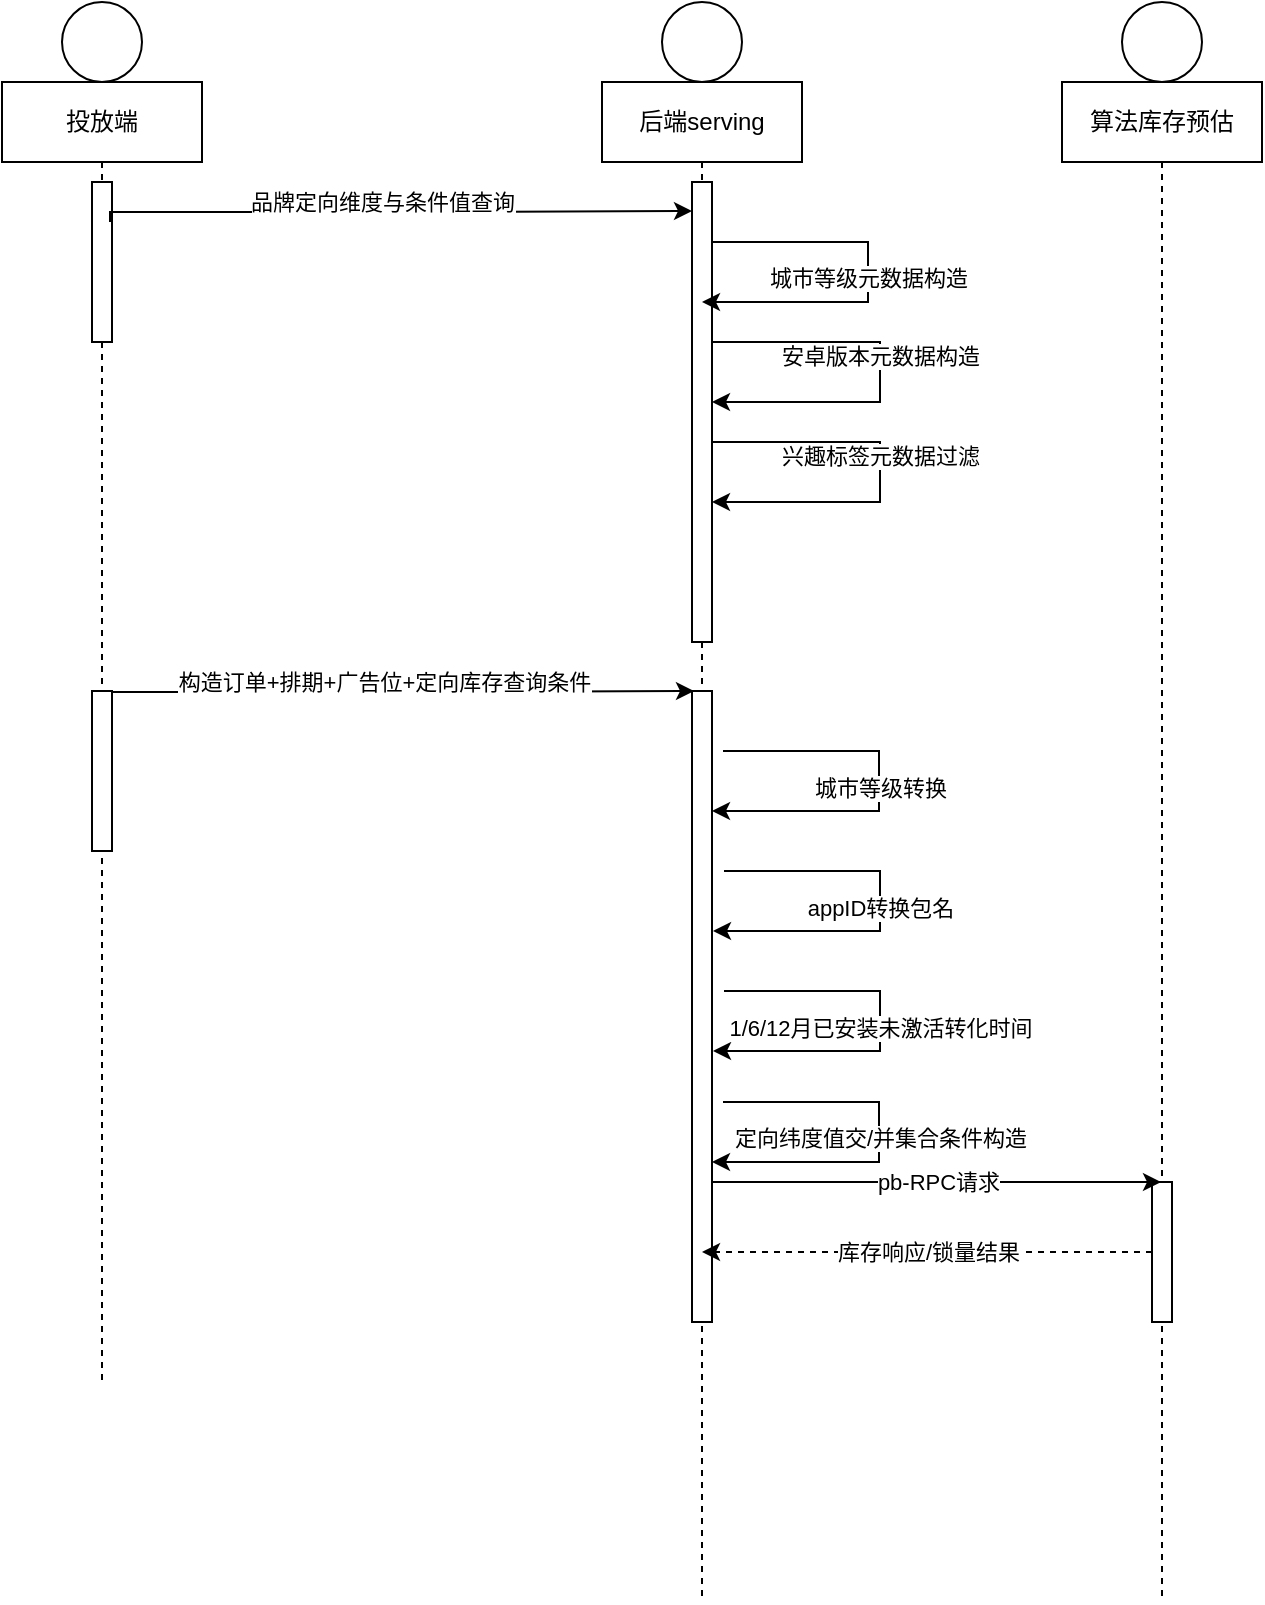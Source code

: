 <mxfile version="14.7.6" type="github"><diagram id="4WeLWoLbl9c9doZnRNi1" name="Page-1"><mxGraphModel dx="1422" dy="762" grid="1" gridSize="10" guides="1" tooltips="1" connect="1" arrows="1" fold="1" page="1" pageScale="1" pageWidth="1100" pageHeight="850" math="0" shadow="0"><root><mxCell id="0"/><mxCell id="1" parent="0"/><mxCell id="g26gJI3OPP5dfYRT891p-5" value="" style="shape=umlLifeline;participant=umlEntity;perimeter=lifelinePerimeter;whiteSpace=wrap;html=1;container=1;collapsible=0;recursiveResize=0;verticalAlign=top;spacingTop=36;outlineConnect=0;" parent="1" vertex="1"><mxGeometry x="380" y="20" width="40" height="40" as="geometry"/></mxCell><mxCell id="g26gJI3OPP5dfYRT891p-6" value="后端serving" style="shape=umlLifeline;perimeter=lifelinePerimeter;whiteSpace=wrap;html=1;container=1;collapsible=0;recursiveResize=0;outlineConnect=0;" parent="1" vertex="1"><mxGeometry x="350" y="60" width="100" height="760" as="geometry"/></mxCell><mxCell id="g26gJI3OPP5dfYRT891p-7" value="" style="html=1;points=[];perimeter=orthogonalPerimeter;" parent="g26gJI3OPP5dfYRT891p-6" vertex="1"><mxGeometry x="45" y="50" width="10" height="230" as="geometry"/></mxCell><mxCell id="g26gJI3OPP5dfYRT891p-35" value="城市等级元数据构造" style="edgeStyle=orthogonalEdgeStyle;rounded=0;orthogonalLoop=1;jettySize=auto;html=1;" parent="g26gJI3OPP5dfYRT891p-6" source="g26gJI3OPP5dfYRT891p-7" target="g26gJI3OPP5dfYRT891p-6" edge="1"><mxGeometry relative="1" as="geometry"><mxPoint x="210" y="270" as="targetPoint"/><Array as="points"><mxPoint x="133" y="80"/><mxPoint x="133" y="110"/></Array></mxGeometry></mxCell><mxCell id="g26gJI3OPP5dfYRT891p-8" value="" style="shape=umlLifeline;participant=umlEntity;perimeter=lifelinePerimeter;whiteSpace=wrap;html=1;container=1;collapsible=0;recursiveResize=0;verticalAlign=top;spacingTop=36;outlineConnect=0;" parent="1" vertex="1"><mxGeometry x="80" y="20" width="40" height="40" as="geometry"/></mxCell><mxCell id="g26gJI3OPP5dfYRT891p-9" value="投放端" style="shape=umlLifeline;perimeter=lifelinePerimeter;whiteSpace=wrap;html=1;container=1;collapsible=0;recursiveResize=0;outlineConnect=0;" parent="1" vertex="1"><mxGeometry x="50" y="60" width="100" height="650" as="geometry"/></mxCell><mxCell id="g26gJI3OPP5dfYRT891p-10" value="" style="html=1;points=[];perimeter=orthogonalPerimeter;" parent="g26gJI3OPP5dfYRT891p-9" vertex="1"><mxGeometry x="45" y="50" width="10" height="80" as="geometry"/></mxCell><mxCell id="g26gJI3OPP5dfYRT891p-11" style="edgeStyle=orthogonalEdgeStyle;rounded=0;orthogonalLoop=1;jettySize=auto;html=1;entryX=0.1;entryY=0.05;entryDx=0;entryDy=0;entryPerimeter=0;" parent="1" edge="1"><mxGeometry relative="1" as="geometry"><Array as="points"><mxPoint x="104" y="125"/><mxPoint x="269" y="125"/></Array><mxPoint x="104" y="130" as="sourcePoint"/><mxPoint x="395" y="124.5" as="targetPoint"/></mxGeometry></mxCell><mxCell id="g26gJI3OPP5dfYRT891p-12" value="品牌定向维度与条件值查询" style="edgeLabel;html=1;align=center;verticalAlign=middle;resizable=0;points=[];" parent="g26gJI3OPP5dfYRT891p-11" vertex="1" connectable="0"><mxGeometry x="-0.422" y="-1" relative="1" as="geometry"><mxPoint x="55" y="-6" as="offset"/></mxGeometry></mxCell><mxCell id="g26gJI3OPP5dfYRT891p-20" value="" style="shape=umlLifeline;participant=umlEntity;perimeter=lifelinePerimeter;whiteSpace=wrap;html=1;container=1;collapsible=0;recursiveResize=0;verticalAlign=top;spacingTop=36;outlineConnect=0;" parent="1" vertex="1"><mxGeometry x="610" y="20" width="40" height="40" as="geometry"/></mxCell><mxCell id="g26gJI3OPP5dfYRT891p-21" value="算法库存预估" style="shape=umlLifeline;perimeter=lifelinePerimeter;whiteSpace=wrap;html=1;container=1;collapsible=0;recursiveResize=0;outlineConnect=0;" parent="1" vertex="1"><mxGeometry x="580" y="60" width="100" height="760" as="geometry"/></mxCell><mxCell id="g26gJI3OPP5dfYRT891p-22" value="" style="html=1;points=[];perimeter=orthogonalPerimeter;" parent="g26gJI3OPP5dfYRT891p-21" vertex="1"><mxGeometry x="45" y="550" width="10" height="70" as="geometry"/></mxCell><mxCell id="g26gJI3OPP5dfYRT891p-54" value="pb-RPC请求" style="edgeStyle=orthogonalEdgeStyle;rounded=0;orthogonalLoop=1;jettySize=auto;html=1;" parent="1" source="g26gJI3OPP5dfYRT891p-40" target="g26gJI3OPP5dfYRT891p-21" edge="1"><mxGeometry relative="1" as="geometry"><Array as="points"><mxPoint x="450" y="610"/><mxPoint x="450" y="610"/></Array></mxGeometry></mxCell><mxCell id="g26gJI3OPP5dfYRT891p-40" value="" style="html=1;points=[];perimeter=orthogonalPerimeter;" parent="1" vertex="1"><mxGeometry x="395" y="364.5" width="10" height="315.5" as="geometry"/></mxCell><mxCell id="g26gJI3OPP5dfYRT891p-43" value="城市等级转换" style="edgeStyle=orthogonalEdgeStyle;rounded=0;orthogonalLoop=1;jettySize=auto;html=1;" parent="1" edge="1"><mxGeometry relative="1" as="geometry"><mxPoint x="405" y="424.5" as="targetPoint"/><mxPoint x="410.5" y="394.5" as="sourcePoint"/><Array as="points"><mxPoint x="488.5" y="394.5"/><mxPoint x="488.5" y="424.5"/></Array></mxGeometry></mxCell><mxCell id="g26gJI3OPP5dfYRT891p-44" value="1/6/12月已安装未激活转化时间" style="edgeStyle=orthogonalEdgeStyle;rounded=0;orthogonalLoop=1;jettySize=auto;html=1;" parent="1" edge="1"><mxGeometry relative="1" as="geometry"><mxPoint x="405.5" y="544.5" as="targetPoint"/><mxPoint x="411" y="514.5" as="sourcePoint"/><Array as="points"><mxPoint x="489" y="514.5"/><mxPoint x="489" y="544.5"/></Array></mxGeometry></mxCell><mxCell id="g26gJI3OPP5dfYRT891p-45" value="appID转换包名" style="edgeStyle=orthogonalEdgeStyle;rounded=0;orthogonalLoop=1;jettySize=auto;html=1;" parent="1" edge="1"><mxGeometry relative="1" as="geometry"><mxPoint x="405.5" y="484.5" as="targetPoint"/><mxPoint x="411" y="454.5" as="sourcePoint"/><Array as="points"><mxPoint x="489" y="454.5"/><mxPoint x="489" y="484.5"/></Array></mxGeometry></mxCell><mxCell id="g26gJI3OPP5dfYRT891p-46" value="" style="html=1;points=[];perimeter=orthogonalPerimeter;" parent="1" vertex="1"><mxGeometry x="95" y="364.5" width="10" height="80" as="geometry"/></mxCell><mxCell id="g26gJI3OPP5dfYRT891p-47" style="edgeStyle=orthogonalEdgeStyle;rounded=0;orthogonalLoop=1;jettySize=auto;html=1;entryX=0.1;entryY=0.05;entryDx=0;entryDy=0;entryPerimeter=0;" parent="1" edge="1"><mxGeometry relative="1" as="geometry"><Array as="points"><mxPoint x="105" y="365"/><mxPoint x="270" y="365"/></Array><mxPoint x="105" y="370" as="sourcePoint"/><mxPoint x="396" y="364.5" as="targetPoint"/></mxGeometry></mxCell><mxCell id="g26gJI3OPP5dfYRT891p-48" value="构造订单+排期+广告位+定向库存查询条件" style="edgeLabel;html=1;align=center;verticalAlign=middle;resizable=0;points=[];" parent="g26gJI3OPP5dfYRT891p-47" vertex="1" connectable="0"><mxGeometry x="-0.422" y="-1" relative="1" as="geometry"><mxPoint x="55" y="-6" as="offset"/></mxGeometry></mxCell><mxCell id="g26gJI3OPP5dfYRT891p-51" value="安卓版本元数据构造" style="edgeStyle=orthogonalEdgeStyle;rounded=0;orthogonalLoop=1;jettySize=auto;html=1;exitX=1;exitY=0.421;exitDx=0;exitDy=0;exitPerimeter=0;" parent="1" source="g26gJI3OPP5dfYRT891p-7" edge="1"><mxGeometry relative="1" as="geometry"><mxPoint x="405" y="220" as="targetPoint"/><mxPoint x="411" y="190" as="sourcePoint"/><Array as="points"><mxPoint x="489" y="190"/><mxPoint x="489" y="220"/></Array></mxGeometry></mxCell><mxCell id="g26gJI3OPP5dfYRT891p-52" value="兴趣标签元数据过滤" style="edgeStyle=orthogonalEdgeStyle;rounded=0;orthogonalLoop=1;jettySize=auto;html=1;exitX=1;exitY=0.421;exitDx=0;exitDy=0;exitPerimeter=0;" parent="1" edge="1"><mxGeometry relative="1" as="geometry"><mxPoint x="405" y="270" as="targetPoint"/><mxPoint x="405" y="256.83" as="sourcePoint"/><Array as="points"><mxPoint x="489" y="240"/><mxPoint x="489" y="270"/></Array></mxGeometry></mxCell><mxCell id="g26gJI3OPP5dfYRT891p-53" value="定向纬度值交/并集合条件构造" style="edgeStyle=orthogonalEdgeStyle;rounded=0;orthogonalLoop=1;jettySize=auto;html=1;" parent="1" edge="1"><mxGeometry relative="1" as="geometry"><mxPoint x="405" y="600" as="targetPoint"/><mxPoint x="410.5" y="570" as="sourcePoint"/><Array as="points"><mxPoint x="488.5" y="570"/><mxPoint x="488.5" y="600"/></Array></mxGeometry></mxCell><mxCell id="g26gJI3OPP5dfYRT891p-55" value="库存响应/锁量结果" style="edgeStyle=orthogonalEdgeStyle;rounded=0;orthogonalLoop=1;jettySize=auto;html=1;dashed=1;" parent="1" source="g26gJI3OPP5dfYRT891p-22" target="g26gJI3OPP5dfYRT891p-6" edge="1"><mxGeometry relative="1" as="geometry"><Array as="points"><mxPoint x="470" y="645"/><mxPoint x="470" y="645"/></Array></mxGeometry></mxCell></root></mxGraphModel></diagram></mxfile>